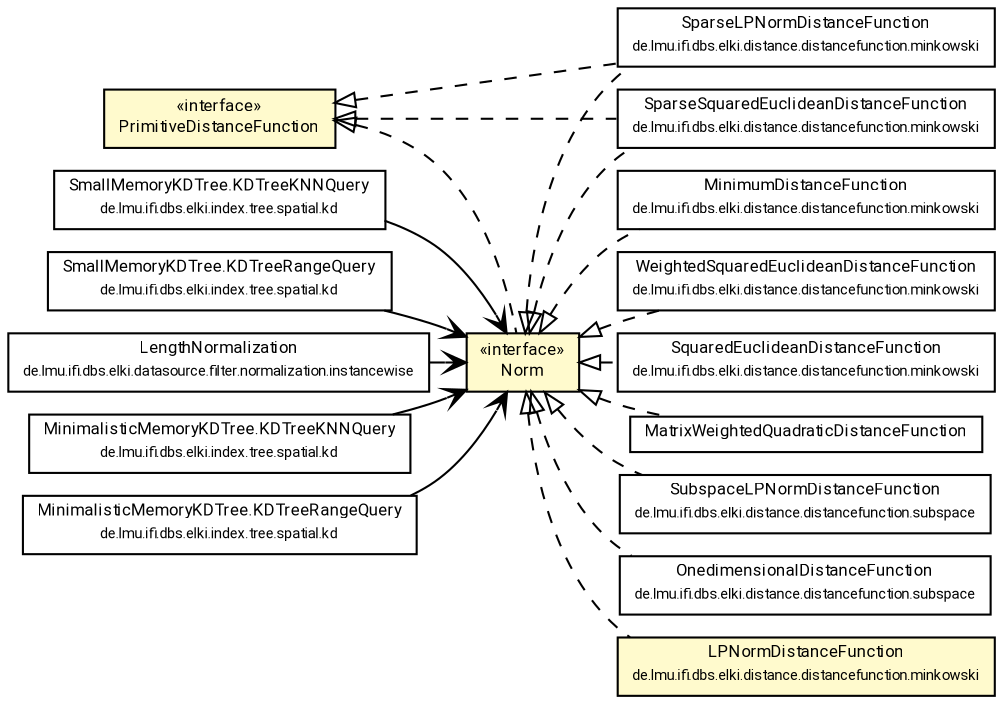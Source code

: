 #!/usr/local/bin/dot
#
# Class diagram 
# Generated by UMLGraph version R5_7_2-60-g0e99a6 (http://www.spinellis.gr/umlgraph/)
#

digraph G {
	graph [fontnames="svg"]
	edge [fontname="Roboto",fontsize=7,labelfontname="Roboto",labelfontsize=7,color="black"];
	node [fontname="Roboto",fontcolor="black",fontsize=8,shape=plaintext,margin=0,width=0,height=0];
	nodesep=0.15;
	ranksep=0.25;
	rankdir=LR;
	// de.lmu.ifi.dbs.elki.distance.distancefunction.PrimitiveDistanceFunction<O>
	c7370171 [label=<<table title="de.lmu.ifi.dbs.elki.distance.distancefunction.PrimitiveDistanceFunction" border="0" cellborder="1" cellspacing="0" cellpadding="2" bgcolor="LemonChiffon" href="PrimitiveDistanceFunction.html" target="_parent">
		<tr><td><table border="0" cellspacing="0" cellpadding="1">
		<tr><td align="center" balign="center"> &#171;interface&#187; </td></tr>
		<tr><td align="center" balign="center"> <font face="Roboto">PrimitiveDistanceFunction</font> </td></tr>
		</table></td></tr>
		</table>>, URL="PrimitiveDistanceFunction.html"];
	// de.lmu.ifi.dbs.elki.distance.distancefunction.Norm<O>
	c7370173 [label=<<table title="de.lmu.ifi.dbs.elki.distance.distancefunction.Norm" border="0" cellborder="1" cellspacing="0" cellpadding="2" bgcolor="lemonChiffon" href="Norm.html" target="_parent">
		<tr><td><table border="0" cellspacing="0" cellpadding="1">
		<tr><td align="center" balign="center"> &#171;interface&#187; </td></tr>
		<tr><td align="center" balign="center"> <font face="Roboto">Norm</font> </td></tr>
		</table></td></tr>
		</table>>, URL="Norm.html"];
	// de.lmu.ifi.dbs.elki.distance.distancefunction.minkowski.SparseSquaredEuclideanDistanceFunction
	c7370526 [label=<<table title="de.lmu.ifi.dbs.elki.distance.distancefunction.minkowski.SparseSquaredEuclideanDistanceFunction" border="0" cellborder="1" cellspacing="0" cellpadding="2" href="minkowski/SparseSquaredEuclideanDistanceFunction.html" target="_parent">
		<tr><td><table border="0" cellspacing="0" cellpadding="1">
		<tr><td align="center" balign="center"> <font face="Roboto">SparseSquaredEuclideanDistanceFunction</font> </td></tr>
		<tr><td align="center" balign="center"> <font face="Roboto" point-size="7.0">de.lmu.ifi.dbs.elki.distance.distancefunction.minkowski</font> </td></tr>
		</table></td></tr>
		</table>>, URL="minkowski/SparseSquaredEuclideanDistanceFunction.html"];
	// de.lmu.ifi.dbs.elki.distance.distancefunction.minkowski.LPNormDistanceFunction
	c7370540 [label=<<table title="de.lmu.ifi.dbs.elki.distance.distancefunction.minkowski.LPNormDistanceFunction" border="0" cellborder="1" cellspacing="0" cellpadding="2" bgcolor="LemonChiffon" href="minkowski/LPNormDistanceFunction.html" target="_parent">
		<tr><td><table border="0" cellspacing="0" cellpadding="1">
		<tr><td align="center" balign="center"> <font face="Roboto">LPNormDistanceFunction</font> </td></tr>
		<tr><td align="center" balign="center"> <font face="Roboto" point-size="7.0">de.lmu.ifi.dbs.elki.distance.distancefunction.minkowski</font> </td></tr>
		</table></td></tr>
		</table>>, URL="minkowski/LPNormDistanceFunction.html"];
	// de.lmu.ifi.dbs.elki.distance.distancefunction.minkowski.SparseLPNormDistanceFunction
	c7370548 [label=<<table title="de.lmu.ifi.dbs.elki.distance.distancefunction.minkowski.SparseLPNormDistanceFunction" border="0" cellborder="1" cellspacing="0" cellpadding="2" href="minkowski/SparseLPNormDistanceFunction.html" target="_parent">
		<tr><td><table border="0" cellspacing="0" cellpadding="1">
		<tr><td align="center" balign="center"> <font face="Roboto">SparseLPNormDistanceFunction</font> </td></tr>
		<tr><td align="center" balign="center"> <font face="Roboto" point-size="7.0">de.lmu.ifi.dbs.elki.distance.distancefunction.minkowski</font> </td></tr>
		</table></td></tr>
		</table>>, URL="minkowski/SparseLPNormDistanceFunction.html"];
	// de.lmu.ifi.dbs.elki.distance.distancefunction.minkowski.MinimumDistanceFunction
	c7370552 [label=<<table title="de.lmu.ifi.dbs.elki.distance.distancefunction.minkowski.MinimumDistanceFunction" border="0" cellborder="1" cellspacing="0" cellpadding="2" href="minkowski/MinimumDistanceFunction.html" target="_parent">
		<tr><td><table border="0" cellspacing="0" cellpadding="1">
		<tr><td align="center" balign="center"> <font face="Roboto">MinimumDistanceFunction</font> </td></tr>
		<tr><td align="center" balign="center"> <font face="Roboto" point-size="7.0">de.lmu.ifi.dbs.elki.distance.distancefunction.minkowski</font> </td></tr>
		</table></td></tr>
		</table>>, URL="minkowski/MinimumDistanceFunction.html"];
	// de.lmu.ifi.dbs.elki.distance.distancefunction.minkowski.WeightedSquaredEuclideanDistanceFunction
	c7370554 [label=<<table title="de.lmu.ifi.dbs.elki.distance.distancefunction.minkowski.WeightedSquaredEuclideanDistanceFunction" border="0" cellborder="1" cellspacing="0" cellpadding="2" href="minkowski/WeightedSquaredEuclideanDistanceFunction.html" target="_parent">
		<tr><td><table border="0" cellspacing="0" cellpadding="1">
		<tr><td align="center" balign="center"> <font face="Roboto">WeightedSquaredEuclideanDistanceFunction</font> </td></tr>
		<tr><td align="center" balign="center"> <font face="Roboto" point-size="7.0">de.lmu.ifi.dbs.elki.distance.distancefunction.minkowski</font> </td></tr>
		</table></td></tr>
		</table>>, URL="minkowski/WeightedSquaredEuclideanDistanceFunction.html"];
	// de.lmu.ifi.dbs.elki.distance.distancefunction.minkowski.SquaredEuclideanDistanceFunction
	c7370556 [label=<<table title="de.lmu.ifi.dbs.elki.distance.distancefunction.minkowski.SquaredEuclideanDistanceFunction" border="0" cellborder="1" cellspacing="0" cellpadding="2" href="minkowski/SquaredEuclideanDistanceFunction.html" target="_parent">
		<tr><td><table border="0" cellspacing="0" cellpadding="1">
		<tr><td align="center" balign="center"> <font face="Roboto">SquaredEuclideanDistanceFunction</font> </td></tr>
		<tr><td align="center" balign="center"> <font face="Roboto" point-size="7.0">de.lmu.ifi.dbs.elki.distance.distancefunction.minkowski</font> </td></tr>
		</table></td></tr>
		</table>>, URL="minkowski/SquaredEuclideanDistanceFunction.html"];
	// de.lmu.ifi.dbs.elki.distance.distancefunction.MatrixWeightedQuadraticDistanceFunction
	c7370560 [label=<<table title="de.lmu.ifi.dbs.elki.distance.distancefunction.MatrixWeightedQuadraticDistanceFunction" border="0" cellborder="1" cellspacing="0" cellpadding="2" href="MatrixWeightedQuadraticDistanceFunction.html" target="_parent">
		<tr><td><table border="0" cellspacing="0" cellpadding="1">
		<tr><td align="center" balign="center"> <font face="Roboto">MatrixWeightedQuadraticDistanceFunction</font> </td></tr>
		</table></td></tr>
		</table>>, URL="MatrixWeightedQuadraticDistanceFunction.html"];
	// de.lmu.ifi.dbs.elki.distance.distancefunction.subspace.SubspaceLPNormDistanceFunction
	c7370580 [label=<<table title="de.lmu.ifi.dbs.elki.distance.distancefunction.subspace.SubspaceLPNormDistanceFunction" border="0" cellborder="1" cellspacing="0" cellpadding="2" href="subspace/SubspaceLPNormDistanceFunction.html" target="_parent">
		<tr><td><table border="0" cellspacing="0" cellpadding="1">
		<tr><td align="center" balign="center"> <font face="Roboto">SubspaceLPNormDistanceFunction</font> </td></tr>
		<tr><td align="center" balign="center"> <font face="Roboto" point-size="7.0">de.lmu.ifi.dbs.elki.distance.distancefunction.subspace</font> </td></tr>
		</table></td></tr>
		</table>>, URL="subspace/SubspaceLPNormDistanceFunction.html"];
	// de.lmu.ifi.dbs.elki.distance.distancefunction.subspace.OnedimensionalDistanceFunction
	c7370585 [label=<<table title="de.lmu.ifi.dbs.elki.distance.distancefunction.subspace.OnedimensionalDistanceFunction" border="0" cellborder="1" cellspacing="0" cellpadding="2" href="subspace/OnedimensionalDistanceFunction.html" target="_parent">
		<tr><td><table border="0" cellspacing="0" cellpadding="1">
		<tr><td align="center" balign="center"> <font face="Roboto">OnedimensionalDistanceFunction</font> </td></tr>
		<tr><td align="center" balign="center"> <font face="Roboto" point-size="7.0">de.lmu.ifi.dbs.elki.distance.distancefunction.subspace</font> </td></tr>
		</table></td></tr>
		</table>>, URL="subspace/OnedimensionalDistanceFunction.html"];
	// de.lmu.ifi.dbs.elki.index.tree.spatial.kd.MinimalisticMemoryKDTree<O extends de.lmu.ifi.dbs.elki.data.NumberVector>.KDTreeKNNQuery
	c7371692 [label=<<table title="de.lmu.ifi.dbs.elki.index.tree.spatial.kd.MinimalisticMemoryKDTree.KDTreeKNNQuery" border="0" cellborder="1" cellspacing="0" cellpadding="2" href="../../index/tree/spatial/kd/MinimalisticMemoryKDTree.KDTreeKNNQuery.html" target="_parent">
		<tr><td><table border="0" cellspacing="0" cellpadding="1">
		<tr><td align="center" balign="center"> <font face="Roboto">MinimalisticMemoryKDTree.KDTreeKNNQuery</font> </td></tr>
		<tr><td align="center" balign="center"> <font face="Roboto" point-size="7.0">de.lmu.ifi.dbs.elki.index.tree.spatial.kd</font> </td></tr>
		</table></td></tr>
		</table>>, URL="../../index/tree/spatial/kd/MinimalisticMemoryKDTree.KDTreeKNNQuery.html"];
	// de.lmu.ifi.dbs.elki.index.tree.spatial.kd.MinimalisticMemoryKDTree<O extends de.lmu.ifi.dbs.elki.data.NumberVector>.KDTreeRangeQuery
	c7371693 [label=<<table title="de.lmu.ifi.dbs.elki.index.tree.spatial.kd.MinimalisticMemoryKDTree.KDTreeRangeQuery" border="0" cellborder="1" cellspacing="0" cellpadding="2" href="../../index/tree/spatial/kd/MinimalisticMemoryKDTree.KDTreeRangeQuery.html" target="_parent">
		<tr><td><table border="0" cellspacing="0" cellpadding="1">
		<tr><td align="center" balign="center"> <font face="Roboto">MinimalisticMemoryKDTree.KDTreeRangeQuery</font> </td></tr>
		<tr><td align="center" balign="center"> <font face="Roboto" point-size="7.0">de.lmu.ifi.dbs.elki.index.tree.spatial.kd</font> </td></tr>
		</table></td></tr>
		</table>>, URL="../../index/tree/spatial/kd/MinimalisticMemoryKDTree.KDTreeRangeQuery.html"];
	// de.lmu.ifi.dbs.elki.index.tree.spatial.kd.SmallMemoryKDTree<O extends de.lmu.ifi.dbs.elki.data.NumberVector>.KDTreeKNNQuery
	c7371697 [label=<<table title="de.lmu.ifi.dbs.elki.index.tree.spatial.kd.SmallMemoryKDTree.KDTreeKNNQuery" border="0" cellborder="1" cellspacing="0" cellpadding="2" href="../../index/tree/spatial/kd/SmallMemoryKDTree.KDTreeKNNQuery.html" target="_parent">
		<tr><td><table border="0" cellspacing="0" cellpadding="1">
		<tr><td align="center" balign="center"> <font face="Roboto">SmallMemoryKDTree.KDTreeKNNQuery</font> </td></tr>
		<tr><td align="center" balign="center"> <font face="Roboto" point-size="7.0">de.lmu.ifi.dbs.elki.index.tree.spatial.kd</font> </td></tr>
		</table></td></tr>
		</table>>, URL="../../index/tree/spatial/kd/SmallMemoryKDTree.KDTreeKNNQuery.html"];
	// de.lmu.ifi.dbs.elki.index.tree.spatial.kd.SmallMemoryKDTree<O extends de.lmu.ifi.dbs.elki.data.NumberVector>.KDTreeRangeQuery
	c7371698 [label=<<table title="de.lmu.ifi.dbs.elki.index.tree.spatial.kd.SmallMemoryKDTree.KDTreeRangeQuery" border="0" cellborder="1" cellspacing="0" cellpadding="2" href="../../index/tree/spatial/kd/SmallMemoryKDTree.KDTreeRangeQuery.html" target="_parent">
		<tr><td><table border="0" cellspacing="0" cellpadding="1">
		<tr><td align="center" balign="center"> <font face="Roboto">SmallMemoryKDTree.KDTreeRangeQuery</font> </td></tr>
		<tr><td align="center" balign="center"> <font face="Roboto" point-size="7.0">de.lmu.ifi.dbs.elki.index.tree.spatial.kd</font> </td></tr>
		</table></td></tr>
		</table>>, URL="../../index/tree/spatial/kd/SmallMemoryKDTree.KDTreeRangeQuery.html"];
	// de.lmu.ifi.dbs.elki.datasource.filter.normalization.instancewise.LengthNormalization<V extends de.lmu.ifi.dbs.elki.data.NumberVector>
	c7371793 [label=<<table title="de.lmu.ifi.dbs.elki.datasource.filter.normalization.instancewise.LengthNormalization" border="0" cellborder="1" cellspacing="0" cellpadding="2" href="../../datasource/filter/normalization/instancewise/LengthNormalization.html" target="_parent">
		<tr><td><table border="0" cellspacing="0" cellpadding="1">
		<tr><td align="center" balign="center"> <font face="Roboto">LengthNormalization</font> </td></tr>
		<tr><td align="center" balign="center"> <font face="Roboto" point-size="7.0">de.lmu.ifi.dbs.elki.datasource.filter.normalization.instancewise</font> </td></tr>
		</table></td></tr>
		</table>>, URL="../../datasource/filter/normalization/instancewise/LengthNormalization.html"];
	// de.lmu.ifi.dbs.elki.distance.distancefunction.Norm<O> implements de.lmu.ifi.dbs.elki.distance.distancefunction.PrimitiveDistanceFunction<O>
	c7370171 -> c7370173 [arrowtail=empty,style=dashed,dir=back,weight=9];
	// de.lmu.ifi.dbs.elki.distance.distancefunction.minkowski.SparseSquaredEuclideanDistanceFunction implements de.lmu.ifi.dbs.elki.distance.distancefunction.PrimitiveDistanceFunction<O>
	c7370171 -> c7370526 [arrowtail=empty,style=dashed,dir=back,weight=9];
	// de.lmu.ifi.dbs.elki.distance.distancefunction.minkowski.SparseSquaredEuclideanDistanceFunction implements de.lmu.ifi.dbs.elki.distance.distancefunction.Norm<O>
	c7370173 -> c7370526 [arrowtail=empty,style=dashed,dir=back,weight=9];
	// de.lmu.ifi.dbs.elki.distance.distancefunction.minkowski.LPNormDistanceFunction implements de.lmu.ifi.dbs.elki.distance.distancefunction.Norm<O>
	c7370173 -> c7370540 [arrowtail=empty,style=dashed,dir=back,weight=9];
	// de.lmu.ifi.dbs.elki.distance.distancefunction.minkowski.SparseLPNormDistanceFunction implements de.lmu.ifi.dbs.elki.distance.distancefunction.PrimitiveDistanceFunction<O>
	c7370171 -> c7370548 [arrowtail=empty,style=dashed,dir=back,weight=9];
	// de.lmu.ifi.dbs.elki.distance.distancefunction.minkowski.SparseLPNormDistanceFunction implements de.lmu.ifi.dbs.elki.distance.distancefunction.Norm<O>
	c7370173 -> c7370548 [arrowtail=empty,style=dashed,dir=back,weight=9];
	// de.lmu.ifi.dbs.elki.distance.distancefunction.minkowski.MinimumDistanceFunction implements de.lmu.ifi.dbs.elki.distance.distancefunction.Norm<O>
	c7370173 -> c7370552 [arrowtail=empty,style=dashed,dir=back,weight=9];
	// de.lmu.ifi.dbs.elki.distance.distancefunction.minkowski.WeightedSquaredEuclideanDistanceFunction implements de.lmu.ifi.dbs.elki.distance.distancefunction.Norm<O>
	c7370173 -> c7370554 [arrowtail=empty,style=dashed,dir=back,weight=9];
	// de.lmu.ifi.dbs.elki.distance.distancefunction.minkowski.SquaredEuclideanDistanceFunction implements de.lmu.ifi.dbs.elki.distance.distancefunction.Norm<O>
	c7370173 -> c7370556 [arrowtail=empty,style=dashed,dir=back,weight=9];
	// de.lmu.ifi.dbs.elki.distance.distancefunction.MatrixWeightedQuadraticDistanceFunction implements de.lmu.ifi.dbs.elki.distance.distancefunction.Norm<O>
	c7370173 -> c7370560 [arrowtail=empty,style=dashed,dir=back,weight=9];
	// de.lmu.ifi.dbs.elki.distance.distancefunction.subspace.SubspaceLPNormDistanceFunction implements de.lmu.ifi.dbs.elki.distance.distancefunction.Norm<O>
	c7370173 -> c7370580 [arrowtail=empty,style=dashed,dir=back,weight=9];
	// de.lmu.ifi.dbs.elki.distance.distancefunction.subspace.OnedimensionalDistanceFunction implements de.lmu.ifi.dbs.elki.distance.distancefunction.Norm<O>
	c7370173 -> c7370585 [arrowtail=empty,style=dashed,dir=back,weight=9];
	// de.lmu.ifi.dbs.elki.index.tree.spatial.kd.MinimalisticMemoryKDTree<O extends de.lmu.ifi.dbs.elki.data.NumberVector>.KDTreeKNNQuery navassoc de.lmu.ifi.dbs.elki.distance.distancefunction.Norm<O>
	c7371692 -> c7370173 [arrowhead=open,weight=1];
	// de.lmu.ifi.dbs.elki.index.tree.spatial.kd.MinimalisticMemoryKDTree<O extends de.lmu.ifi.dbs.elki.data.NumberVector>.KDTreeRangeQuery navassoc de.lmu.ifi.dbs.elki.distance.distancefunction.Norm<O>
	c7371693 -> c7370173 [arrowhead=open,weight=1];
	// de.lmu.ifi.dbs.elki.index.tree.spatial.kd.SmallMemoryKDTree<O extends de.lmu.ifi.dbs.elki.data.NumberVector>.KDTreeKNNQuery navassoc de.lmu.ifi.dbs.elki.distance.distancefunction.Norm<O>
	c7371697 -> c7370173 [arrowhead=open,weight=1];
	// de.lmu.ifi.dbs.elki.index.tree.spatial.kd.SmallMemoryKDTree<O extends de.lmu.ifi.dbs.elki.data.NumberVector>.KDTreeRangeQuery navassoc de.lmu.ifi.dbs.elki.distance.distancefunction.Norm<O>
	c7371698 -> c7370173 [arrowhead=open,weight=1];
	// de.lmu.ifi.dbs.elki.datasource.filter.normalization.instancewise.LengthNormalization<V extends de.lmu.ifi.dbs.elki.data.NumberVector> navassoc de.lmu.ifi.dbs.elki.distance.distancefunction.Norm<O>
	c7371793 -> c7370173 [arrowhead=open,weight=1];
}

